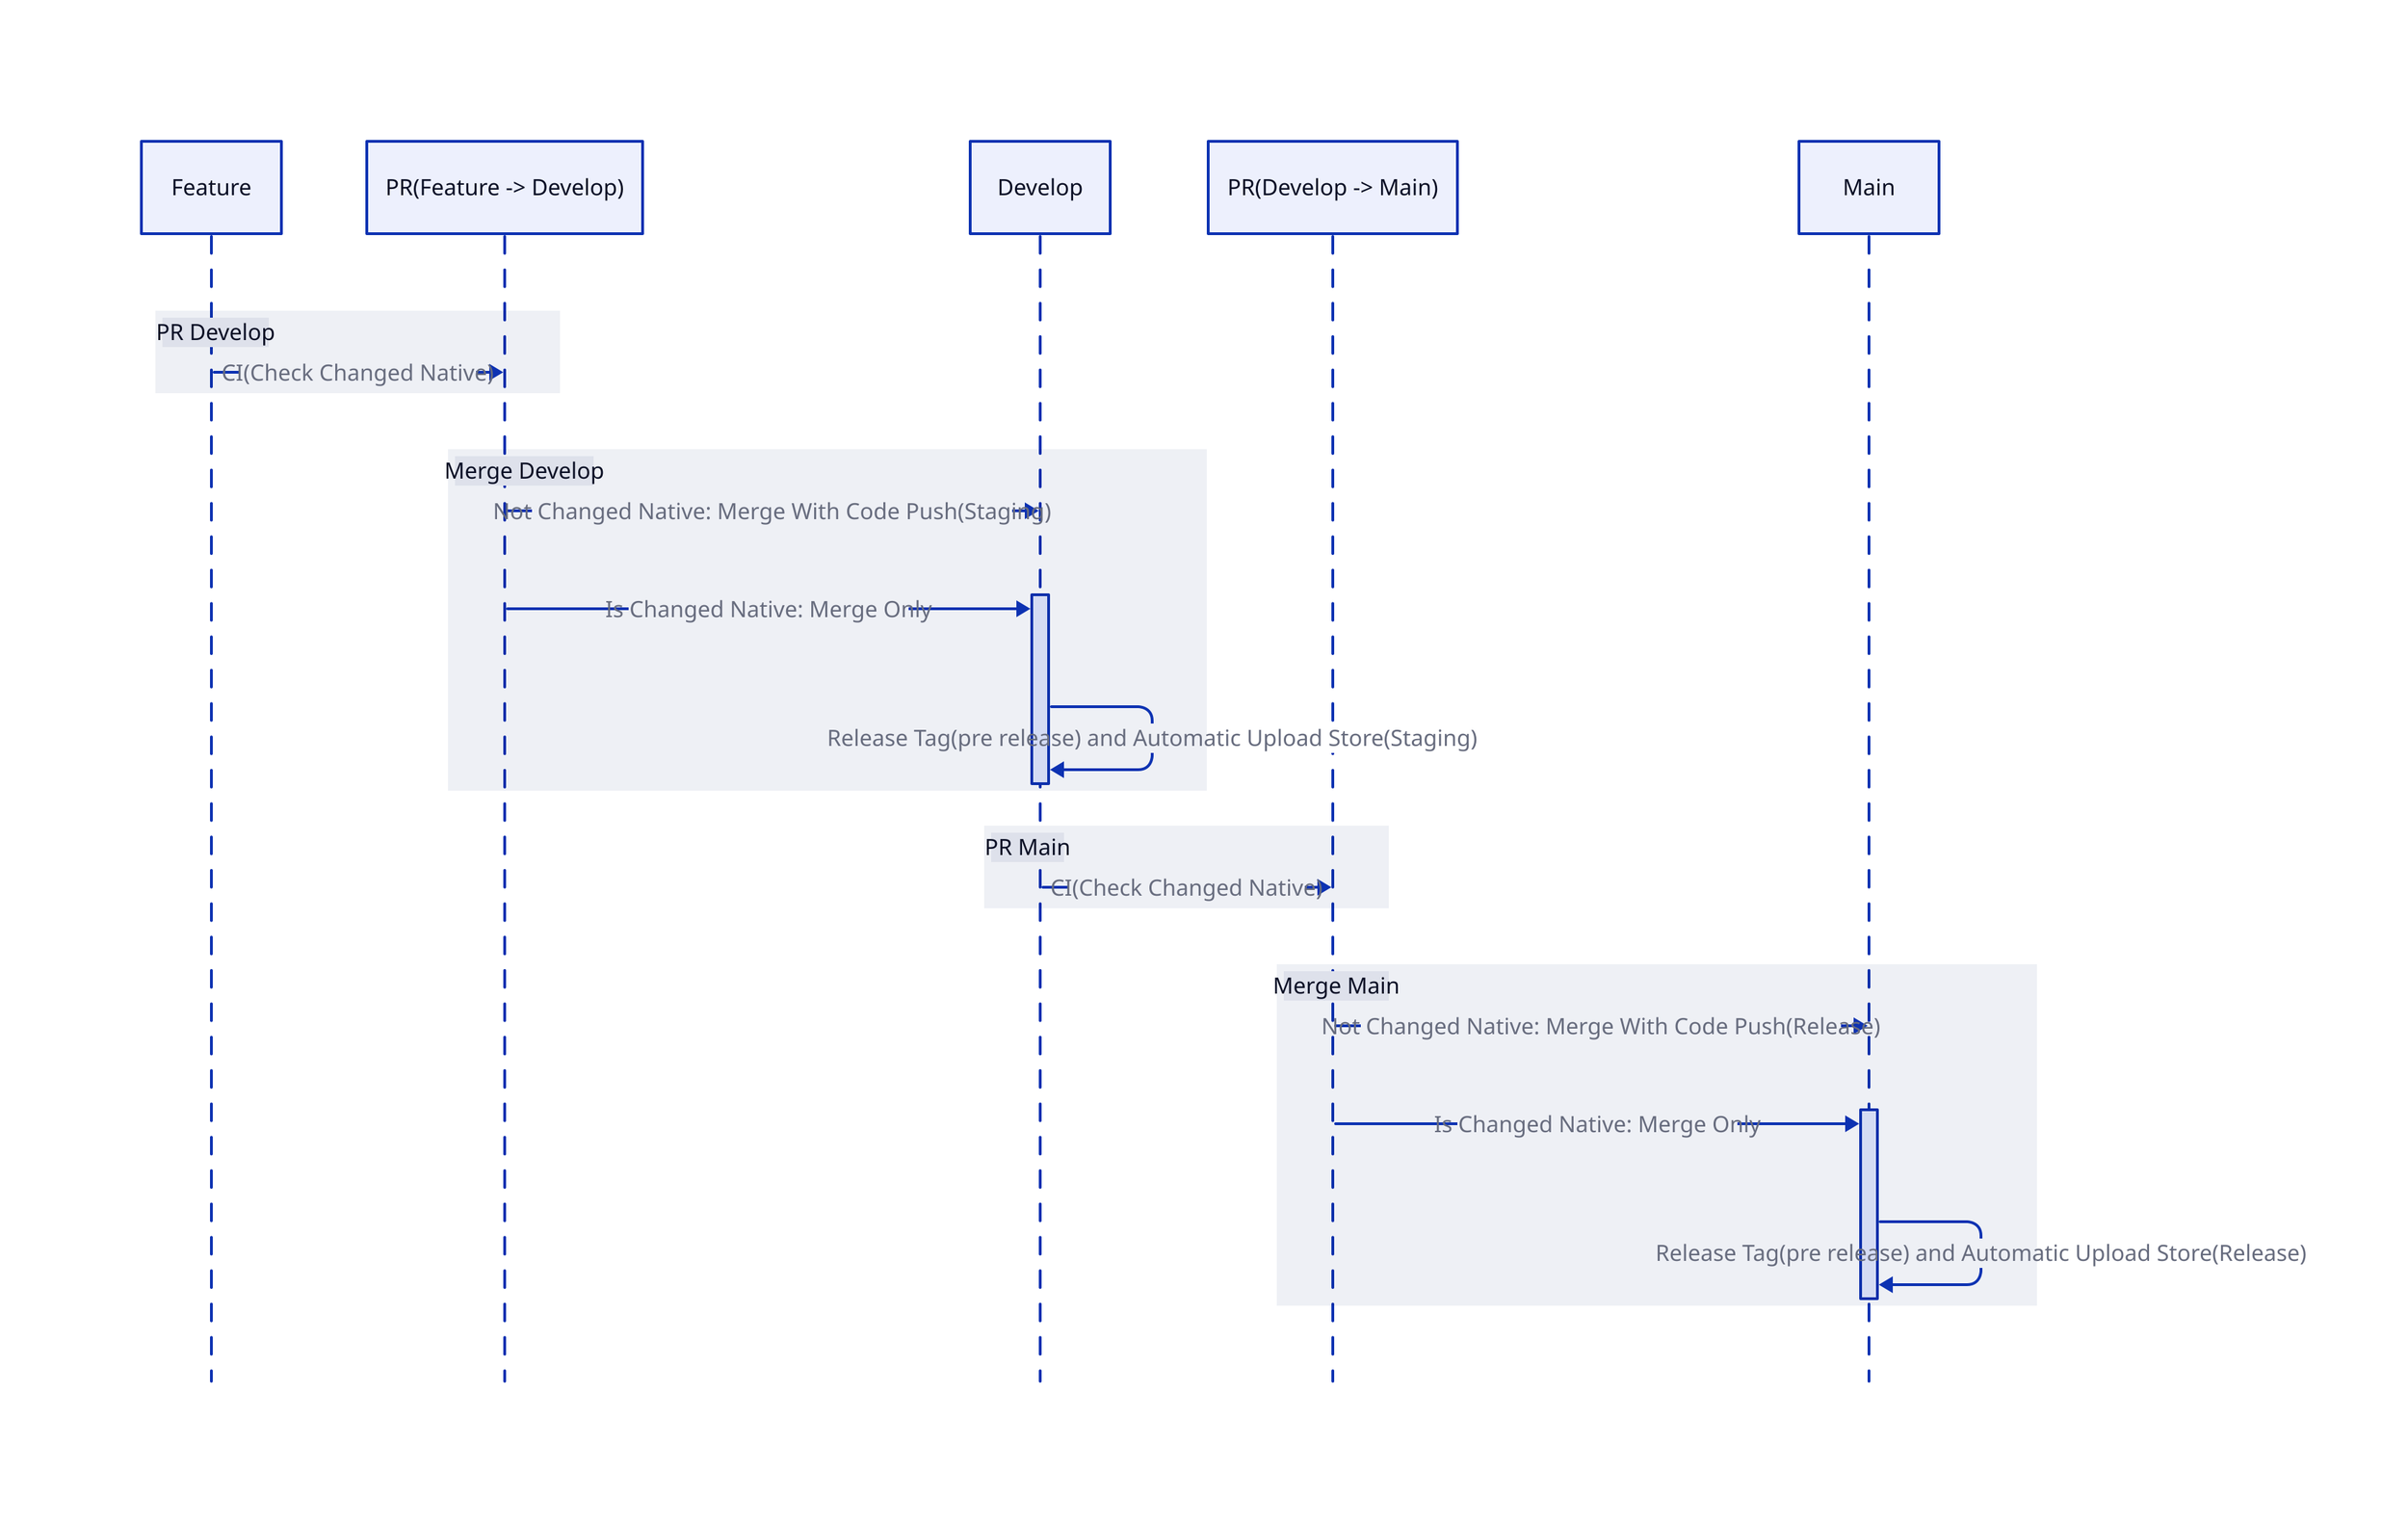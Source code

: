 shape: sequence_diagram

F: Feature
PR1: PR(Feature -> Develop)
D: Develop
PR2: PR(Develop -> Main)
M: Main

PR Develop: {
  F -> PR1: CI(Check Changed Native)
}
Merge Develop: {
  PR1 -> D: Not Changed Native: Merge With Code Push(Staging)
  PR1 -> D.Tag: Is Changed Native: Merge Only
  D.Tag -> D.Tag: Release Tag(pre release) and Automatic Upload Store(Staging)
}
PR Main: {
  D -> PR2: CI(Check Changed Native)
}
Merge Main: {
  PR2 -> M: Not Changed Native: Merge With Code Push(Release)
  PR2 -> M.Tag: Is Changed Native: Merge Only
  M.Tag -> M.Tag: Release Tag(pre release) and Automatic Upload Store(Release)
}